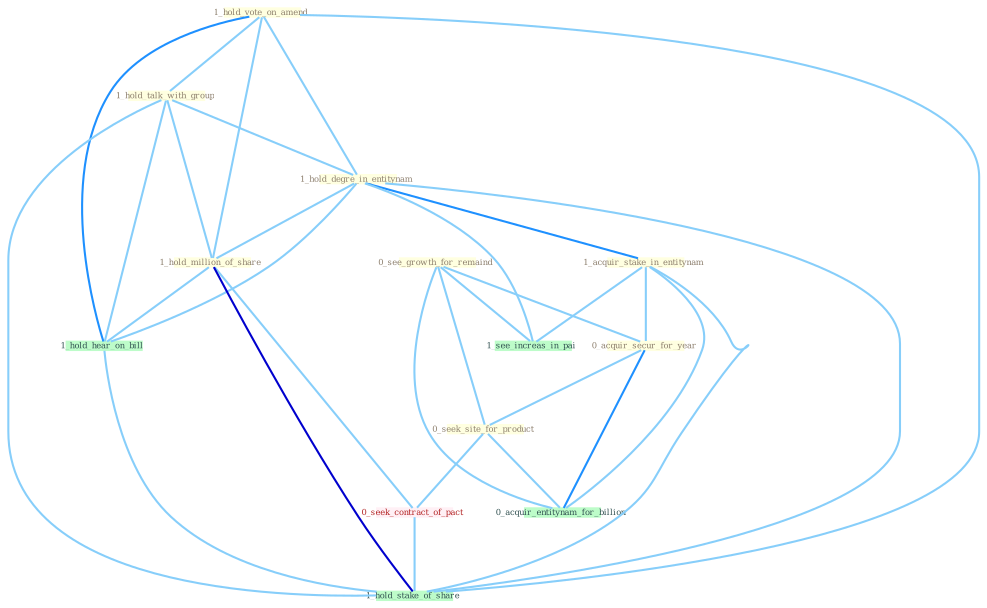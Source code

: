 Graph G{ 
    node
    [shape=polygon,style=filled,width=.5,height=.06,color="#BDFCC9",fixedsize=true,fontsize=4,
    fontcolor="#2f4f4f"];
    {node
    [color="#ffffe0", fontcolor="#8b7d6b"] "1_hold_vote_on_amend " "0_see_growth_for_remaind " "1_hold_talk_with_group " "1_hold_degre_in_entitynam " "1_acquir_stake_in_entitynam " "1_hold_million_of_share " "0_acquir_secur_for_year " "0_seek_site_for_product "}
{node [color="#fff0f5", fontcolor="#b22222"] "0_seek_contract_of_pact "}
edge [color="#B0E2FF"];

	"1_hold_vote_on_amend " -- "1_hold_talk_with_group " [w="1", color="#87cefa" ];
	"1_hold_vote_on_amend " -- "1_hold_degre_in_entitynam " [w="1", color="#87cefa" ];
	"1_hold_vote_on_amend " -- "1_hold_million_of_share " [w="1", color="#87cefa" ];
	"1_hold_vote_on_amend " -- "1_hold_hear_on_bill " [w="2", color="#1e90ff" , len=0.8];
	"1_hold_vote_on_amend " -- "1_hold_stake_of_share " [w="1", color="#87cefa" ];
	"0_see_growth_for_remaind " -- "0_acquir_secur_for_year " [w="1", color="#87cefa" ];
	"0_see_growth_for_remaind " -- "0_seek_site_for_product " [w="1", color="#87cefa" ];
	"0_see_growth_for_remaind " -- "0_acquir_entitynam_for_billion " [w="1", color="#87cefa" ];
	"0_see_growth_for_remaind " -- "1_see_increas_in_pai " [w="1", color="#87cefa" ];
	"1_hold_talk_with_group " -- "1_hold_degre_in_entitynam " [w="1", color="#87cefa" ];
	"1_hold_talk_with_group " -- "1_hold_million_of_share " [w="1", color="#87cefa" ];
	"1_hold_talk_with_group " -- "1_hold_hear_on_bill " [w="1", color="#87cefa" ];
	"1_hold_talk_with_group " -- "1_hold_stake_of_share " [w="1", color="#87cefa" ];
	"1_hold_degre_in_entitynam " -- "1_acquir_stake_in_entitynam " [w="2", color="#1e90ff" , len=0.8];
	"1_hold_degre_in_entitynam " -- "1_hold_million_of_share " [w="1", color="#87cefa" ];
	"1_hold_degre_in_entitynam " -- "1_see_increas_in_pai " [w="1", color="#87cefa" ];
	"1_hold_degre_in_entitynam " -- "1_hold_hear_on_bill " [w="1", color="#87cefa" ];
	"1_hold_degre_in_entitynam " -- "1_hold_stake_of_share " [w="1", color="#87cefa" ];
	"1_acquir_stake_in_entitynam " -- "0_acquir_secur_for_year " [w="1", color="#87cefa" ];
	"1_acquir_stake_in_entitynam " -- "0_acquir_entitynam_for_billion " [w="1", color="#87cefa" ];
	"1_acquir_stake_in_entitynam " -- "1_see_increas_in_pai " [w="1", color="#87cefa" ];
	"1_acquir_stake_in_entitynam " -- "1_hold_stake_of_share " [w="1", color="#87cefa" ];
	"1_hold_million_of_share " -- "0_seek_contract_of_pact " [w="1", color="#87cefa" ];
	"1_hold_million_of_share " -- "1_hold_hear_on_bill " [w="1", color="#87cefa" ];
	"1_hold_million_of_share " -- "1_hold_stake_of_share " [w="3", color="#0000cd" , len=0.6];
	"0_acquir_secur_for_year " -- "0_seek_site_for_product " [w="1", color="#87cefa" ];
	"0_acquir_secur_for_year " -- "0_acquir_entitynam_for_billion " [w="2", color="#1e90ff" , len=0.8];
	"0_seek_site_for_product " -- "0_seek_contract_of_pact " [w="1", color="#87cefa" ];
	"0_seek_site_for_product " -- "0_acquir_entitynam_for_billion " [w="1", color="#87cefa" ];
	"0_seek_contract_of_pact " -- "1_hold_stake_of_share " [w="1", color="#87cefa" ];
	"1_hold_hear_on_bill " -- "1_hold_stake_of_share " [w="1", color="#87cefa" ];
}